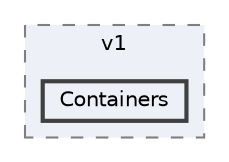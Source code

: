 digraph "Containers"
{
 // LATEX_PDF_SIZE
  bgcolor="transparent";
  edge [fontname=Helvetica,fontsize=10,labelfontname=Helvetica,labelfontsize=10];
  node [fontname=Helvetica,fontsize=10,shape=box,height=0.2,width=0.4];
  compound=true
  subgraph clusterdir_e678c14729d6150106545d1c344dfbeb {
    graph [ bgcolor="#edf0f7", pencolor="grey50", label="v1", fontname=Helvetica,fontsize=10 style="filled,dashed", URL="dir_e678c14729d6150106545d1c344dfbeb.html",tooltip=""]
  dir_99274edea300bb68ab242db240340b10 [label="Containers", fillcolor="#edf0f7", color="grey25", style="filled,bold", URL="dir_99274edea300bb68ab242db240340b10.html",tooltip=""];
  }
}
